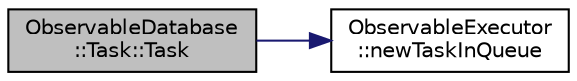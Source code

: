 digraph "ObservableDatabase::Task::Task"
{
 // LATEX_PDF_SIZE
  edge [fontname="Helvetica",fontsize="10",labelfontname="Helvetica",labelfontsize="10"];
  node [fontname="Helvetica",fontsize="10",shape=record];
  rankdir="LR";
  Node1 [label="ObservableDatabase\l::Task::Task",height=0.2,width=0.4,color="black", fillcolor="grey75", style="filled", fontcolor="black",tooltip=" "];
  Node1 -> Node2 [color="midnightblue",fontsize="10",style="solid",fontname="Helvetica"];
  Node2 [label="ObservableExecutor\l::newTaskInQueue",height=0.2,width=0.4,color="black", fillcolor="white", style="filled",URL="$class_observable_executor.html#aa26f0785583b5574136c3e8b909363c2",tooltip=" "];
}
